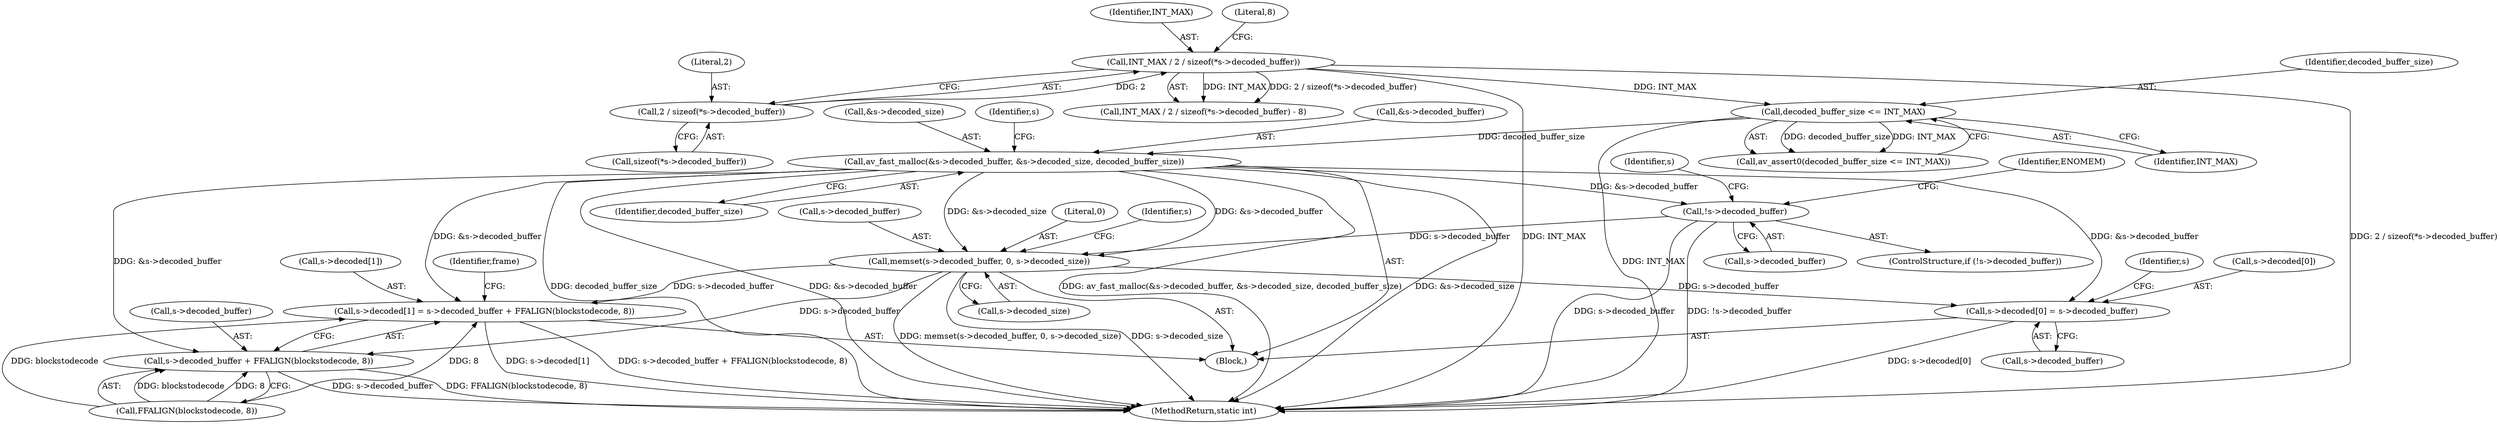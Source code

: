 digraph "0_FFmpeg_ba4beaf6149f7241c8bd85fe853318c2f6837ad0@API" {
"1000473" [label="(Call,memset(s->decoded_buffer, 0, s->decoded_size))"];
"1000466" [label="(Call,!s->decoded_buffer)"];
"1000455" [label="(Call,av_fast_malloc(&s->decoded_buffer, &s->decoded_size, decoded_buffer_size))"];
"1000452" [label="(Call,decoded_buffer_size <= INT_MAX)"];
"1000371" [label="(Call,INT_MAX / 2 / sizeof(*s->decoded_buffer))"];
"1000373" [label="(Call,2 / sizeof(*s->decoded_buffer))"];
"1000481" [label="(Call,s->decoded[0] = s->decoded_buffer)"];
"1000490" [label="(Call,s->decoded[1] = s->decoded_buffer + FFALIGN(blockstodecode, 8))"];
"1000496" [label="(Call,s->decoded_buffer + FFALIGN(blockstodecode, 8))"];
"1000481" [label="(Call,s->decoded[0] = s->decoded_buffer)"];
"1000468" [label="(Identifier,s)"];
"1000484" [label="(Identifier,s)"];
"1000451" [label="(Call,av_assert0(decoded_buffer_size <= INT_MAX))"];
"1000475" [label="(Identifier,s)"];
"1000371" [label="(Call,INT_MAX / 2 / sizeof(*s->decoded_buffer))"];
"1000370" [label="(Call,INT_MAX / 2 / sizeof(*s->decoded_buffer) - 8)"];
"1000374" [label="(Literal,2)"];
"1000472" [label="(Identifier,ENOMEM)"];
"1000719" [label="(MethodReturn,static int)"];
"1000453" [label="(Identifier,decoded_buffer_size)"];
"1000493" [label="(Identifier,s)"];
"1000491" [label="(Call,s->decoded[1])"];
"1000474" [label="(Call,s->decoded_buffer)"];
"1000466" [label="(Call,!s->decoded_buffer)"];
"1000497" [label="(Call,s->decoded_buffer)"];
"1000500" [label="(Call,FFALIGN(blockstodecode, 8))"];
"1000455" [label="(Call,av_fast_malloc(&s->decoded_buffer, &s->decoded_size, decoded_buffer_size))"];
"1000375" [label="(Call,sizeof(*s->decoded_buffer))"];
"1000452" [label="(Call,decoded_buffer_size <= INT_MAX)"];
"1000454" [label="(Identifier,INT_MAX)"];
"1000478" [label="(Call,s->decoded_size)"];
"1000110" [label="(Block,)"];
"1000465" [label="(ControlStructure,if (!s->decoded_buffer))"];
"1000372" [label="(Identifier,INT_MAX)"];
"1000505" [label="(Identifier,frame)"];
"1000380" [label="(Literal,8)"];
"1000490" [label="(Call,s->decoded[1] = s->decoded_buffer + FFALIGN(blockstodecode, 8))"];
"1000467" [label="(Call,s->decoded_buffer)"];
"1000482" [label="(Call,s->decoded[0])"];
"1000477" [label="(Literal,0)"];
"1000496" [label="(Call,s->decoded_buffer + FFALIGN(blockstodecode, 8))"];
"1000464" [label="(Identifier,decoded_buffer_size)"];
"1000473" [label="(Call,memset(s->decoded_buffer, 0, s->decoded_size))"];
"1000373" [label="(Call,2 / sizeof(*s->decoded_buffer))"];
"1000456" [label="(Call,&s->decoded_buffer)"];
"1000460" [label="(Call,&s->decoded_size)"];
"1000487" [label="(Call,s->decoded_buffer)"];
"1000473" -> "1000110"  [label="AST: "];
"1000473" -> "1000478"  [label="CFG: "];
"1000474" -> "1000473"  [label="AST: "];
"1000477" -> "1000473"  [label="AST: "];
"1000478" -> "1000473"  [label="AST: "];
"1000484" -> "1000473"  [label="CFG: "];
"1000473" -> "1000719"  [label="DDG: memset(s->decoded_buffer, 0, s->decoded_size)"];
"1000473" -> "1000719"  [label="DDG: s->decoded_size"];
"1000466" -> "1000473"  [label="DDG: s->decoded_buffer"];
"1000455" -> "1000473"  [label="DDG: &s->decoded_buffer"];
"1000455" -> "1000473"  [label="DDG: &s->decoded_size"];
"1000473" -> "1000481"  [label="DDG: s->decoded_buffer"];
"1000473" -> "1000490"  [label="DDG: s->decoded_buffer"];
"1000473" -> "1000496"  [label="DDG: s->decoded_buffer"];
"1000466" -> "1000465"  [label="AST: "];
"1000466" -> "1000467"  [label="CFG: "];
"1000467" -> "1000466"  [label="AST: "];
"1000472" -> "1000466"  [label="CFG: "];
"1000475" -> "1000466"  [label="CFG: "];
"1000466" -> "1000719"  [label="DDG: s->decoded_buffer"];
"1000466" -> "1000719"  [label="DDG: !s->decoded_buffer"];
"1000455" -> "1000466"  [label="DDG: &s->decoded_buffer"];
"1000455" -> "1000110"  [label="AST: "];
"1000455" -> "1000464"  [label="CFG: "];
"1000456" -> "1000455"  [label="AST: "];
"1000460" -> "1000455"  [label="AST: "];
"1000464" -> "1000455"  [label="AST: "];
"1000468" -> "1000455"  [label="CFG: "];
"1000455" -> "1000719"  [label="DDG: av_fast_malloc(&s->decoded_buffer, &s->decoded_size, decoded_buffer_size)"];
"1000455" -> "1000719"  [label="DDG: &s->decoded_size"];
"1000455" -> "1000719"  [label="DDG: decoded_buffer_size"];
"1000455" -> "1000719"  [label="DDG: &s->decoded_buffer"];
"1000452" -> "1000455"  [label="DDG: decoded_buffer_size"];
"1000455" -> "1000481"  [label="DDG: &s->decoded_buffer"];
"1000455" -> "1000490"  [label="DDG: &s->decoded_buffer"];
"1000455" -> "1000496"  [label="DDG: &s->decoded_buffer"];
"1000452" -> "1000451"  [label="AST: "];
"1000452" -> "1000454"  [label="CFG: "];
"1000453" -> "1000452"  [label="AST: "];
"1000454" -> "1000452"  [label="AST: "];
"1000451" -> "1000452"  [label="CFG: "];
"1000452" -> "1000719"  [label="DDG: INT_MAX"];
"1000452" -> "1000451"  [label="DDG: decoded_buffer_size"];
"1000452" -> "1000451"  [label="DDG: INT_MAX"];
"1000371" -> "1000452"  [label="DDG: INT_MAX"];
"1000371" -> "1000370"  [label="AST: "];
"1000371" -> "1000373"  [label="CFG: "];
"1000372" -> "1000371"  [label="AST: "];
"1000373" -> "1000371"  [label="AST: "];
"1000380" -> "1000371"  [label="CFG: "];
"1000371" -> "1000719"  [label="DDG: 2 / sizeof(*s->decoded_buffer)"];
"1000371" -> "1000719"  [label="DDG: INT_MAX"];
"1000371" -> "1000370"  [label="DDG: INT_MAX"];
"1000371" -> "1000370"  [label="DDG: 2 / sizeof(*s->decoded_buffer)"];
"1000373" -> "1000371"  [label="DDG: 2"];
"1000373" -> "1000375"  [label="CFG: "];
"1000374" -> "1000373"  [label="AST: "];
"1000375" -> "1000373"  [label="AST: "];
"1000481" -> "1000110"  [label="AST: "];
"1000481" -> "1000487"  [label="CFG: "];
"1000482" -> "1000481"  [label="AST: "];
"1000487" -> "1000481"  [label="AST: "];
"1000493" -> "1000481"  [label="CFG: "];
"1000481" -> "1000719"  [label="DDG: s->decoded[0]"];
"1000490" -> "1000110"  [label="AST: "];
"1000490" -> "1000496"  [label="CFG: "];
"1000491" -> "1000490"  [label="AST: "];
"1000496" -> "1000490"  [label="AST: "];
"1000505" -> "1000490"  [label="CFG: "];
"1000490" -> "1000719"  [label="DDG: s->decoded_buffer + FFALIGN(blockstodecode, 8)"];
"1000490" -> "1000719"  [label="DDG: s->decoded[1]"];
"1000500" -> "1000490"  [label="DDG: blockstodecode"];
"1000500" -> "1000490"  [label="DDG: 8"];
"1000496" -> "1000500"  [label="CFG: "];
"1000497" -> "1000496"  [label="AST: "];
"1000500" -> "1000496"  [label="AST: "];
"1000496" -> "1000719"  [label="DDG: s->decoded_buffer"];
"1000496" -> "1000719"  [label="DDG: FFALIGN(blockstodecode, 8)"];
"1000500" -> "1000496"  [label="DDG: blockstodecode"];
"1000500" -> "1000496"  [label="DDG: 8"];
}
